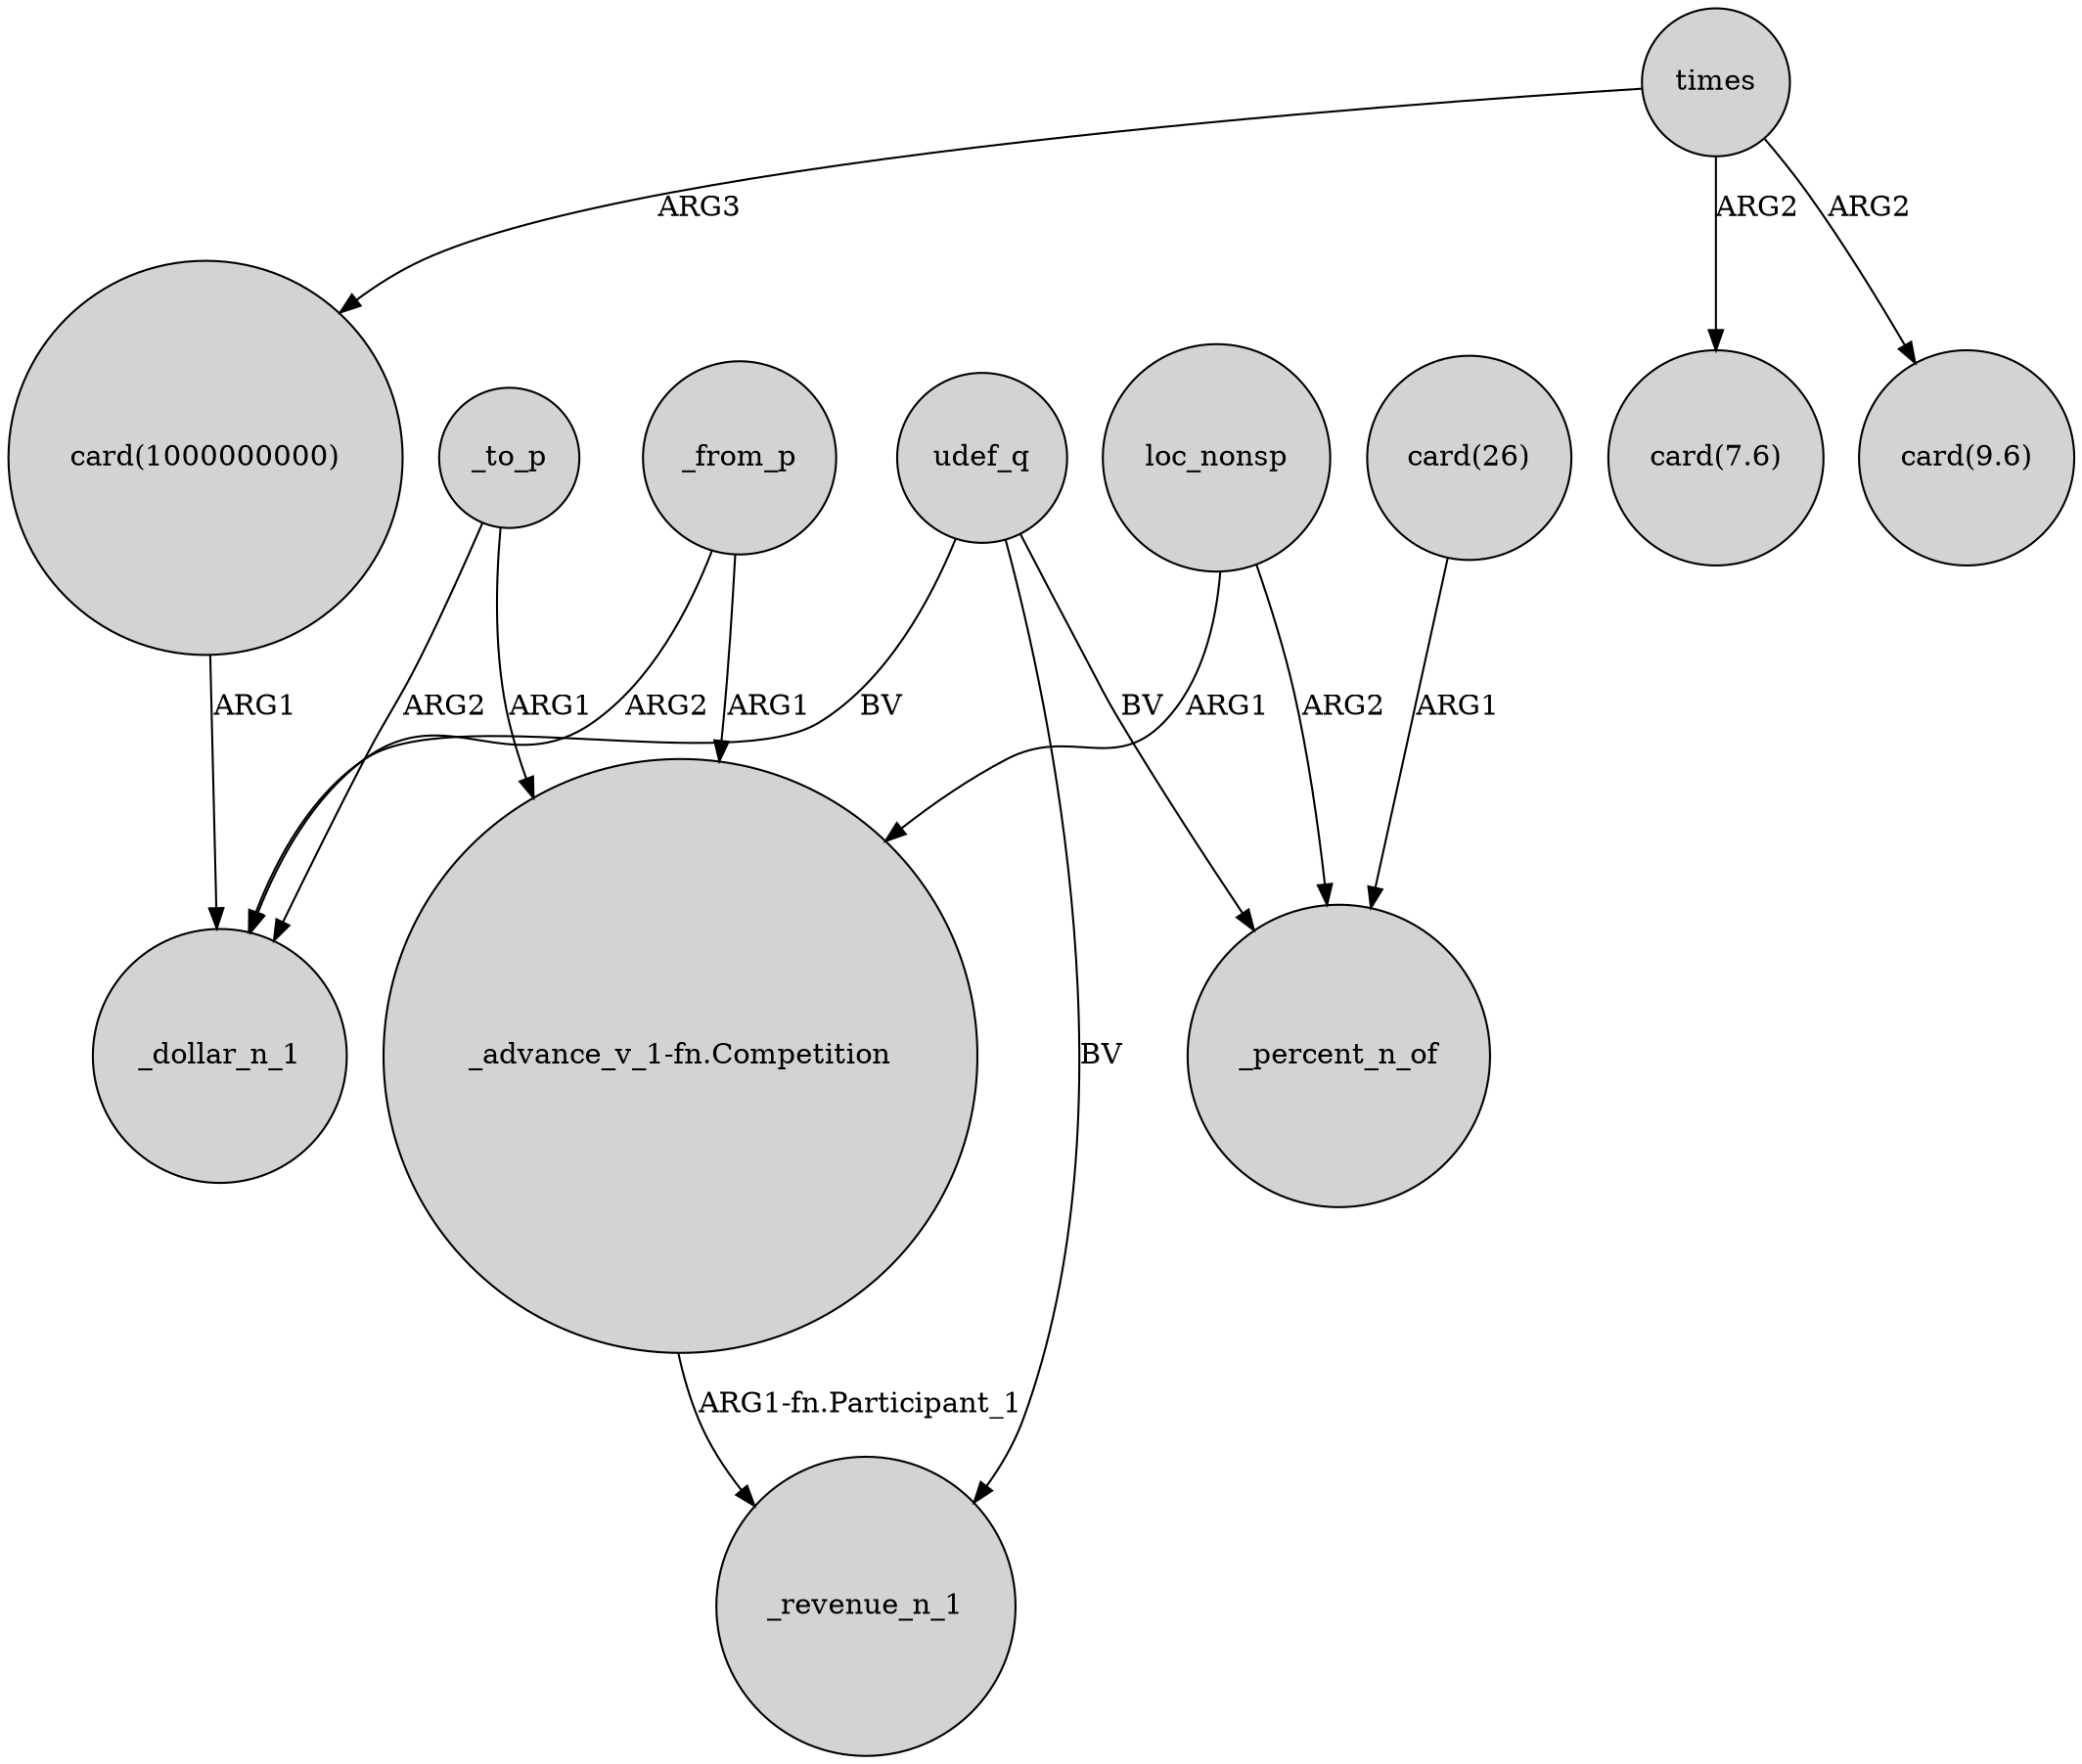 digraph {
	node [shape=circle style=filled]
	"card(1000000000)" -> _dollar_n_1 [label=ARG1]
	"_advance_v_1-fn.Competition" -> _revenue_n_1 [label="ARG1-fn.Participant_1"]
	udef_q -> _percent_n_of [label=BV]
	loc_nonsp -> "_advance_v_1-fn.Competition" [label=ARG1]
	_to_p -> _dollar_n_1 [label=ARG2]
	times -> "card(1000000000)" [label=ARG3]
	times -> "card(7.6)" [label=ARG2]
	times -> "card(9.6)" [label=ARG2]
	udef_q -> _dollar_n_1 [label=BV]
	udef_q -> _revenue_n_1 [label=BV]
	_from_p -> "_advance_v_1-fn.Competition" [label=ARG1]
	_to_p -> "_advance_v_1-fn.Competition" [label=ARG1]
	_from_p -> _dollar_n_1 [label=ARG2]
	"card(26)" -> _percent_n_of [label=ARG1]
	loc_nonsp -> _percent_n_of [label=ARG2]
}
